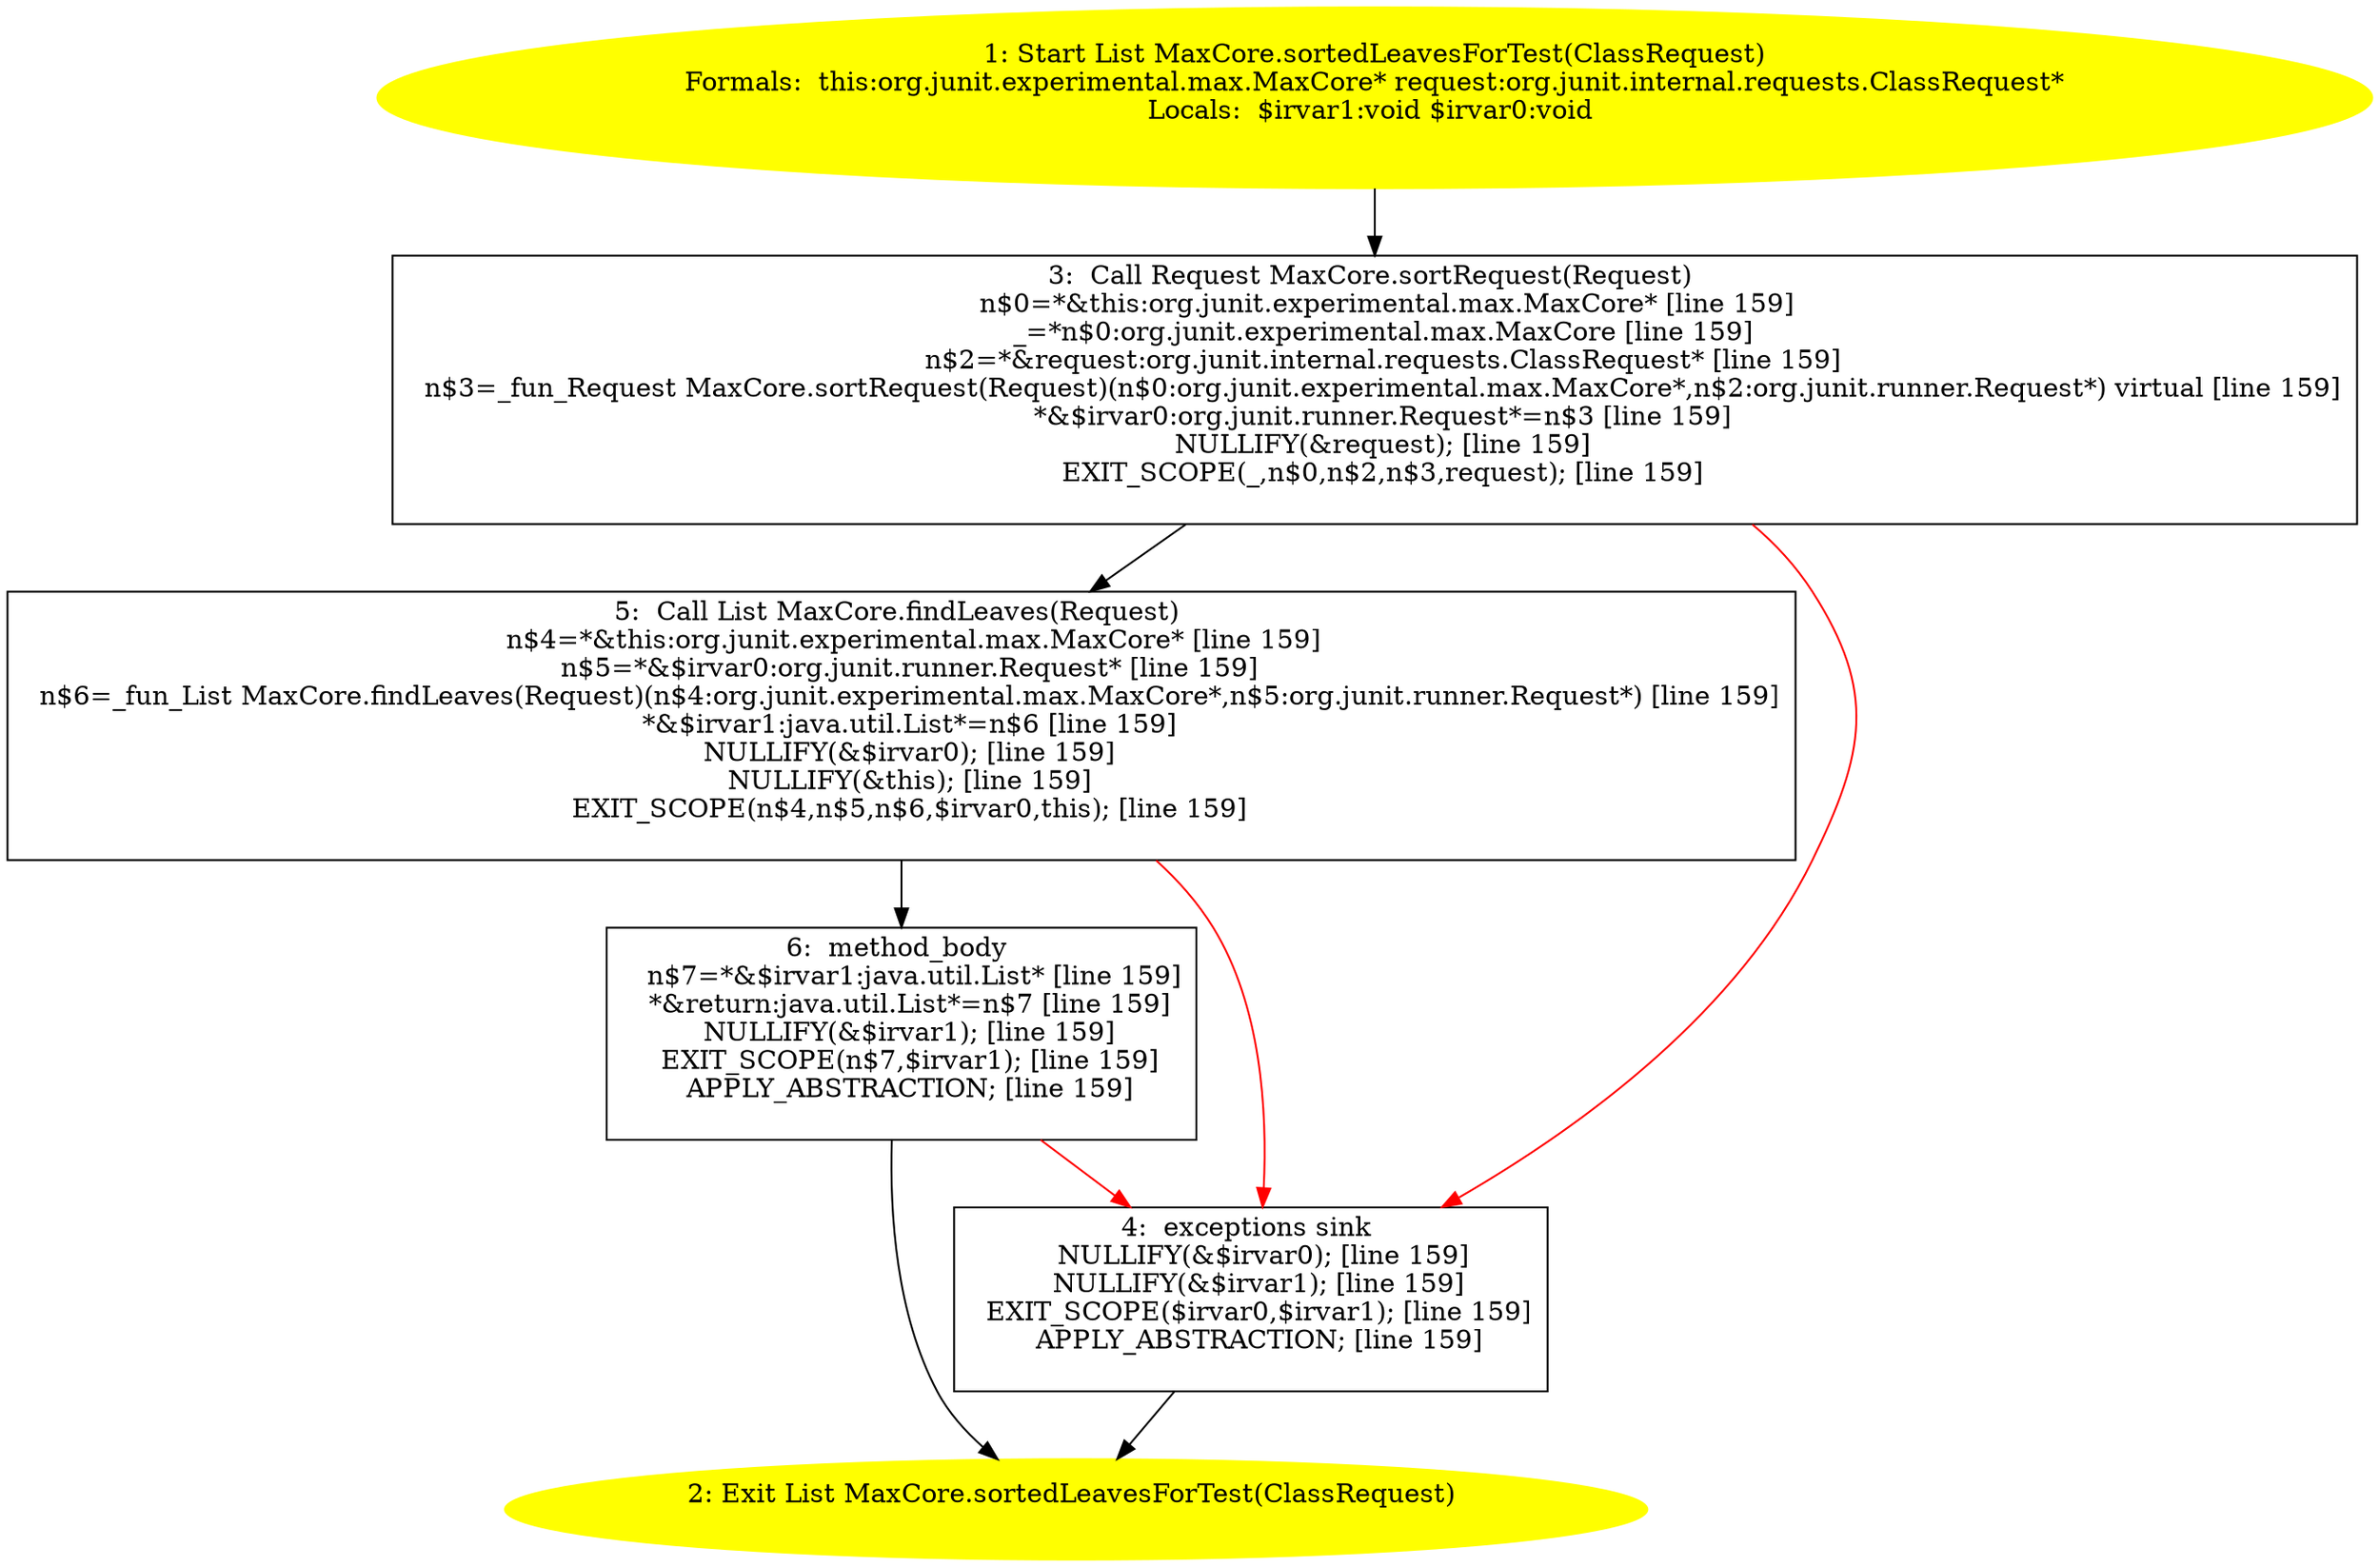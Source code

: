 /* @generated */
digraph cfg {
"org.junit.experimental.max.MaxCore.sortedLeavesForTest(org.junit.internal.requests.ClassRequest):jav.713b803122da1ebbc7b71b6b6d2fafda_1" [label="1: Start List MaxCore.sortedLeavesForTest(ClassRequest)\nFormals:  this:org.junit.experimental.max.MaxCore* request:org.junit.internal.requests.ClassRequest*\nLocals:  $irvar1:void $irvar0:void \n  " color=yellow style=filled]
	

	 "org.junit.experimental.max.MaxCore.sortedLeavesForTest(org.junit.internal.requests.ClassRequest):jav.713b803122da1ebbc7b71b6b6d2fafda_1" -> "org.junit.experimental.max.MaxCore.sortedLeavesForTest(org.junit.internal.requests.ClassRequest):jav.713b803122da1ebbc7b71b6b6d2fafda_3" ;
"org.junit.experimental.max.MaxCore.sortedLeavesForTest(org.junit.internal.requests.ClassRequest):jav.713b803122da1ebbc7b71b6b6d2fafda_2" [label="2: Exit List MaxCore.sortedLeavesForTest(ClassRequest) \n  " color=yellow style=filled]
	

"org.junit.experimental.max.MaxCore.sortedLeavesForTest(org.junit.internal.requests.ClassRequest):jav.713b803122da1ebbc7b71b6b6d2fafda_3" [label="3:  Call Request MaxCore.sortRequest(Request) \n   n$0=*&this:org.junit.experimental.max.MaxCore* [line 159]\n  _=*n$0:org.junit.experimental.max.MaxCore [line 159]\n  n$2=*&request:org.junit.internal.requests.ClassRequest* [line 159]\n  n$3=_fun_Request MaxCore.sortRequest(Request)(n$0:org.junit.experimental.max.MaxCore*,n$2:org.junit.runner.Request*) virtual [line 159]\n  *&$irvar0:org.junit.runner.Request*=n$3 [line 159]\n  NULLIFY(&request); [line 159]\n  EXIT_SCOPE(_,n$0,n$2,n$3,request); [line 159]\n " shape="box"]
	

	 "org.junit.experimental.max.MaxCore.sortedLeavesForTest(org.junit.internal.requests.ClassRequest):jav.713b803122da1ebbc7b71b6b6d2fafda_3" -> "org.junit.experimental.max.MaxCore.sortedLeavesForTest(org.junit.internal.requests.ClassRequest):jav.713b803122da1ebbc7b71b6b6d2fafda_5" ;
	 "org.junit.experimental.max.MaxCore.sortedLeavesForTest(org.junit.internal.requests.ClassRequest):jav.713b803122da1ebbc7b71b6b6d2fafda_3" -> "org.junit.experimental.max.MaxCore.sortedLeavesForTest(org.junit.internal.requests.ClassRequest):jav.713b803122da1ebbc7b71b6b6d2fafda_4" [color="red" ];
"org.junit.experimental.max.MaxCore.sortedLeavesForTest(org.junit.internal.requests.ClassRequest):jav.713b803122da1ebbc7b71b6b6d2fafda_4" [label="4:  exceptions sink \n   NULLIFY(&$irvar0); [line 159]\n  NULLIFY(&$irvar1); [line 159]\n  EXIT_SCOPE($irvar0,$irvar1); [line 159]\n  APPLY_ABSTRACTION; [line 159]\n " shape="box"]
	

	 "org.junit.experimental.max.MaxCore.sortedLeavesForTest(org.junit.internal.requests.ClassRequest):jav.713b803122da1ebbc7b71b6b6d2fafda_4" -> "org.junit.experimental.max.MaxCore.sortedLeavesForTest(org.junit.internal.requests.ClassRequest):jav.713b803122da1ebbc7b71b6b6d2fafda_2" ;
"org.junit.experimental.max.MaxCore.sortedLeavesForTest(org.junit.internal.requests.ClassRequest):jav.713b803122da1ebbc7b71b6b6d2fafda_5" [label="5:  Call List MaxCore.findLeaves(Request) \n   n$4=*&this:org.junit.experimental.max.MaxCore* [line 159]\n  n$5=*&$irvar0:org.junit.runner.Request* [line 159]\n  n$6=_fun_List MaxCore.findLeaves(Request)(n$4:org.junit.experimental.max.MaxCore*,n$5:org.junit.runner.Request*) [line 159]\n  *&$irvar1:java.util.List*=n$6 [line 159]\n  NULLIFY(&$irvar0); [line 159]\n  NULLIFY(&this); [line 159]\n  EXIT_SCOPE(n$4,n$5,n$6,$irvar0,this); [line 159]\n " shape="box"]
	

	 "org.junit.experimental.max.MaxCore.sortedLeavesForTest(org.junit.internal.requests.ClassRequest):jav.713b803122da1ebbc7b71b6b6d2fafda_5" -> "org.junit.experimental.max.MaxCore.sortedLeavesForTest(org.junit.internal.requests.ClassRequest):jav.713b803122da1ebbc7b71b6b6d2fafda_6" ;
	 "org.junit.experimental.max.MaxCore.sortedLeavesForTest(org.junit.internal.requests.ClassRequest):jav.713b803122da1ebbc7b71b6b6d2fafda_5" -> "org.junit.experimental.max.MaxCore.sortedLeavesForTest(org.junit.internal.requests.ClassRequest):jav.713b803122da1ebbc7b71b6b6d2fafda_4" [color="red" ];
"org.junit.experimental.max.MaxCore.sortedLeavesForTest(org.junit.internal.requests.ClassRequest):jav.713b803122da1ebbc7b71b6b6d2fafda_6" [label="6:  method_body \n   n$7=*&$irvar1:java.util.List* [line 159]\n  *&return:java.util.List*=n$7 [line 159]\n  NULLIFY(&$irvar1); [line 159]\n  EXIT_SCOPE(n$7,$irvar1); [line 159]\n  APPLY_ABSTRACTION; [line 159]\n " shape="box"]
	

	 "org.junit.experimental.max.MaxCore.sortedLeavesForTest(org.junit.internal.requests.ClassRequest):jav.713b803122da1ebbc7b71b6b6d2fafda_6" -> "org.junit.experimental.max.MaxCore.sortedLeavesForTest(org.junit.internal.requests.ClassRequest):jav.713b803122da1ebbc7b71b6b6d2fafda_2" ;
	 "org.junit.experimental.max.MaxCore.sortedLeavesForTest(org.junit.internal.requests.ClassRequest):jav.713b803122da1ebbc7b71b6b6d2fafda_6" -> "org.junit.experimental.max.MaxCore.sortedLeavesForTest(org.junit.internal.requests.ClassRequest):jav.713b803122da1ebbc7b71b6b6d2fafda_4" [color="red" ];
}
